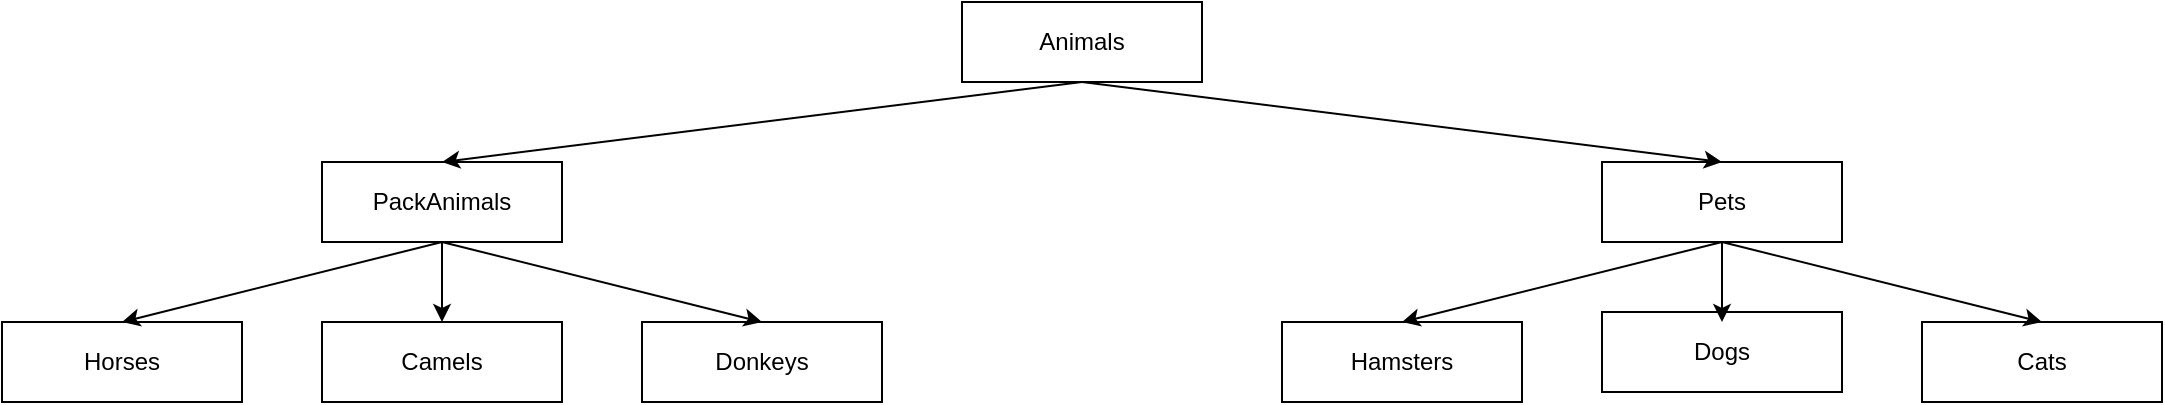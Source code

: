 <mxfile version="24.4.9" type="device">
  <diagram name="Страница — 1" id="l3O1kZRNcYQEnrVtj-X_">
    <mxGraphModel dx="1122" dy="696" grid="1" gridSize="10" guides="1" tooltips="1" connect="1" arrows="1" fold="1" page="1" pageScale="1" pageWidth="827" pageHeight="1169" math="0" shadow="0">
      <root>
        <mxCell id="0" />
        <mxCell id="1" parent="0" />
        <mxCell id="3TUxsonk7bwIEWhqeNk2-1" value="" style="rounded=0;whiteSpace=wrap;html=1;" vertex="1" parent="1">
          <mxGeometry x="520" y="40" width="120" height="40" as="geometry" />
        </mxCell>
        <mxCell id="3TUxsonk7bwIEWhqeNk2-2" value="Animals" style="text;html=1;align=center;verticalAlign=middle;whiteSpace=wrap;rounded=0;" vertex="1" parent="1">
          <mxGeometry x="550" y="45" width="60" height="30" as="geometry" />
        </mxCell>
        <mxCell id="3TUxsonk7bwIEWhqeNk2-3" value="" style="rounded=0;whiteSpace=wrap;html=1;" vertex="1" parent="1">
          <mxGeometry x="200" y="120" width="120" height="40" as="geometry" />
        </mxCell>
        <mxCell id="3TUxsonk7bwIEWhqeNk2-4" value="PackAnimals" style="text;html=1;align=center;verticalAlign=middle;whiteSpace=wrap;rounded=0;" vertex="1" parent="1">
          <mxGeometry x="230" y="125" width="60" height="30" as="geometry" />
        </mxCell>
        <mxCell id="3TUxsonk7bwIEWhqeNk2-5" value="" style="rounded=0;whiteSpace=wrap;html=1;" vertex="1" parent="1">
          <mxGeometry x="840" y="120" width="120" height="40" as="geometry" />
        </mxCell>
        <mxCell id="3TUxsonk7bwIEWhqeNk2-6" value="Pets" style="text;html=1;align=center;verticalAlign=middle;whiteSpace=wrap;rounded=0;" vertex="1" parent="1">
          <mxGeometry x="870" y="125" width="60" height="30" as="geometry" />
        </mxCell>
        <mxCell id="3TUxsonk7bwIEWhqeNk2-7" value="" style="rounded=0;whiteSpace=wrap;html=1;" vertex="1" parent="1">
          <mxGeometry x="40" y="200" width="120" height="40" as="geometry" />
        </mxCell>
        <mxCell id="3TUxsonk7bwIEWhqeNk2-8" value="Horses" style="text;html=1;align=center;verticalAlign=middle;whiteSpace=wrap;rounded=0;" vertex="1" parent="1">
          <mxGeometry x="70" y="205" width="60" height="30" as="geometry" />
        </mxCell>
        <mxCell id="3TUxsonk7bwIEWhqeNk2-9" value="" style="rounded=0;whiteSpace=wrap;html=1;" vertex="1" parent="1">
          <mxGeometry x="200" y="200" width="120" height="40" as="geometry" />
        </mxCell>
        <mxCell id="3TUxsonk7bwIEWhqeNk2-10" value="Camels" style="text;html=1;align=center;verticalAlign=middle;whiteSpace=wrap;rounded=0;" vertex="1" parent="1">
          <mxGeometry x="230" y="205" width="60" height="30" as="geometry" />
        </mxCell>
        <mxCell id="3TUxsonk7bwIEWhqeNk2-11" value="" style="rounded=0;whiteSpace=wrap;html=1;" vertex="1" parent="1">
          <mxGeometry x="360" y="200" width="120" height="40" as="geometry" />
        </mxCell>
        <mxCell id="3TUxsonk7bwIEWhqeNk2-12" value="Donkeys" style="text;html=1;align=center;verticalAlign=middle;whiteSpace=wrap;rounded=0;" vertex="1" parent="1">
          <mxGeometry x="390" y="205" width="60" height="30" as="geometry" />
        </mxCell>
        <mxCell id="3TUxsonk7bwIEWhqeNk2-19" value="" style="rounded=0;whiteSpace=wrap;html=1;" vertex="1" parent="1">
          <mxGeometry x="680" y="200" width="120" height="40" as="geometry" />
        </mxCell>
        <mxCell id="3TUxsonk7bwIEWhqeNk2-20" value="Hamsters" style="text;html=1;align=center;verticalAlign=middle;whiteSpace=wrap;rounded=0;" vertex="1" parent="1">
          <mxGeometry x="710" y="205" width="60" height="30" as="geometry" />
        </mxCell>
        <mxCell id="3TUxsonk7bwIEWhqeNk2-21" value="" style="rounded=0;whiteSpace=wrap;html=1;" vertex="1" parent="1">
          <mxGeometry x="840" y="195" width="120" height="40" as="geometry" />
        </mxCell>
        <mxCell id="3TUxsonk7bwIEWhqeNk2-22" value="Dogs" style="text;html=1;align=center;verticalAlign=middle;whiteSpace=wrap;rounded=0;" vertex="1" parent="1">
          <mxGeometry x="870" y="200" width="60" height="30" as="geometry" />
        </mxCell>
        <mxCell id="3TUxsonk7bwIEWhqeNk2-23" value="" style="rounded=0;whiteSpace=wrap;html=1;" vertex="1" parent="1">
          <mxGeometry x="1000" y="200" width="120" height="40" as="geometry" />
        </mxCell>
        <mxCell id="3TUxsonk7bwIEWhqeNk2-24" value="Cats" style="text;html=1;align=center;verticalAlign=middle;whiteSpace=wrap;rounded=0;" vertex="1" parent="1">
          <mxGeometry x="1030" y="205" width="60" height="30" as="geometry" />
        </mxCell>
        <mxCell id="3TUxsonk7bwIEWhqeNk2-25" value="" style="endArrow=classic;html=1;rounded=0;exitX=0.5;exitY=1;exitDx=0;exitDy=0;entryX=0.5;entryY=0;entryDx=0;entryDy=0;" edge="1" parent="1" source="3TUxsonk7bwIEWhqeNk2-1" target="3TUxsonk7bwIEWhqeNk2-3">
          <mxGeometry width="50" height="50" relative="1" as="geometry">
            <mxPoint x="400" y="70" as="sourcePoint" />
            <mxPoint x="270" y="110" as="targetPoint" />
          </mxGeometry>
        </mxCell>
        <mxCell id="3TUxsonk7bwIEWhqeNk2-28" value="" style="endArrow=classic;html=1;rounded=0;entryX=0.5;entryY=0;entryDx=0;entryDy=0;" edge="1" parent="1" target="3TUxsonk7bwIEWhqeNk2-5">
          <mxGeometry width="50" height="50" relative="1" as="geometry">
            <mxPoint x="580" y="80" as="sourcePoint" />
            <mxPoint x="840" y="40" as="targetPoint" />
          </mxGeometry>
        </mxCell>
        <mxCell id="3TUxsonk7bwIEWhqeNk2-29" value="" style="endArrow=classic;html=1;rounded=0;exitX=0.5;exitY=1;exitDx=0;exitDy=0;entryX=0.5;entryY=0;entryDx=0;entryDy=0;" edge="1" parent="1" source="3TUxsonk7bwIEWhqeNk2-3" target="3TUxsonk7bwIEWhqeNk2-7">
          <mxGeometry width="50" height="50" relative="1" as="geometry">
            <mxPoint x="180" y="410" as="sourcePoint" />
            <mxPoint x="230" y="360" as="targetPoint" />
          </mxGeometry>
        </mxCell>
        <mxCell id="3TUxsonk7bwIEWhqeNk2-31" value="" style="endArrow=classic;html=1;rounded=0;entryX=0.5;entryY=0;entryDx=0;entryDy=0;" edge="1" parent="1" target="3TUxsonk7bwIEWhqeNk2-9">
          <mxGeometry width="50" height="50" relative="1" as="geometry">
            <mxPoint x="260" y="160" as="sourcePoint" />
            <mxPoint x="430" y="130" as="targetPoint" />
          </mxGeometry>
        </mxCell>
        <mxCell id="3TUxsonk7bwIEWhqeNk2-32" value="" style="endArrow=classic;html=1;rounded=0;entryX=0.5;entryY=0;entryDx=0;entryDy=0;" edge="1" parent="1" target="3TUxsonk7bwIEWhqeNk2-11">
          <mxGeometry width="50" height="50" relative="1" as="geometry">
            <mxPoint x="260" y="160" as="sourcePoint" />
            <mxPoint x="440" y="140" as="targetPoint" />
          </mxGeometry>
        </mxCell>
        <mxCell id="3TUxsonk7bwIEWhqeNk2-33" value="" style="endArrow=classic;html=1;rounded=0;exitX=0.5;exitY=1;exitDx=0;exitDy=0;entryX=0.5;entryY=0;entryDx=0;entryDy=0;" edge="1" parent="1" source="3TUxsonk7bwIEWhqeNk2-5" target="3TUxsonk7bwIEWhqeNk2-19">
          <mxGeometry width="50" height="50" relative="1" as="geometry">
            <mxPoint x="710" y="170" as="sourcePoint" />
            <mxPoint x="760" y="120" as="targetPoint" />
          </mxGeometry>
        </mxCell>
        <mxCell id="3TUxsonk7bwIEWhqeNk2-39" value="" style="endArrow=classic;html=1;rounded=0;entryX=0.5;entryY=0;entryDx=0;entryDy=0;" edge="1" parent="1" target="3TUxsonk7bwIEWhqeNk2-22">
          <mxGeometry width="50" height="50" relative="1" as="geometry">
            <mxPoint x="900" y="160" as="sourcePoint" />
            <mxPoint x="940" y="280" as="targetPoint" />
          </mxGeometry>
        </mxCell>
        <mxCell id="3TUxsonk7bwIEWhqeNk2-40" value="" style="endArrow=classic;html=1;rounded=0;entryX=0.5;entryY=0;entryDx=0;entryDy=0;" edge="1" parent="1" target="3TUxsonk7bwIEWhqeNk2-23">
          <mxGeometry width="50" height="50" relative="1" as="geometry">
            <mxPoint x="900" y="160" as="sourcePoint" />
            <mxPoint x="1060" y="120" as="targetPoint" />
          </mxGeometry>
        </mxCell>
      </root>
    </mxGraphModel>
  </diagram>
</mxfile>
